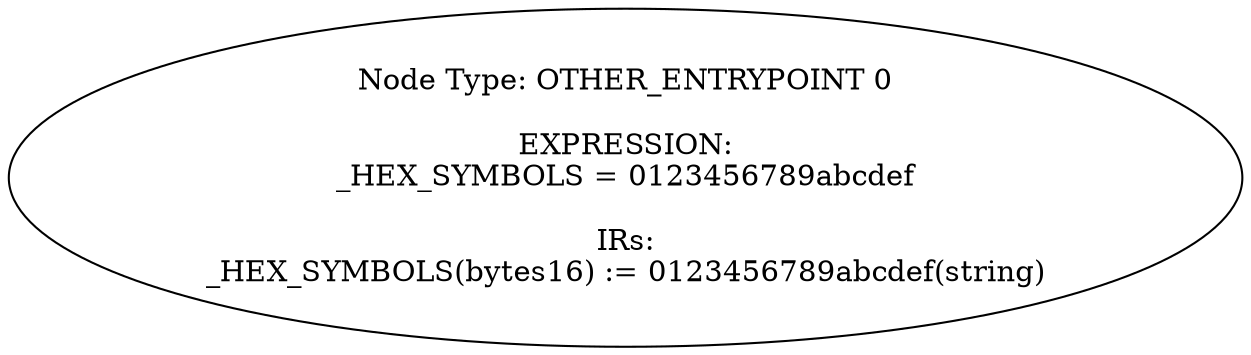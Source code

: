 digraph{
0[label="Node Type: OTHER_ENTRYPOINT 0

EXPRESSION:
_HEX_SYMBOLS = 0123456789abcdef

IRs:
_HEX_SYMBOLS(bytes16) := 0123456789abcdef(string)"];
}
